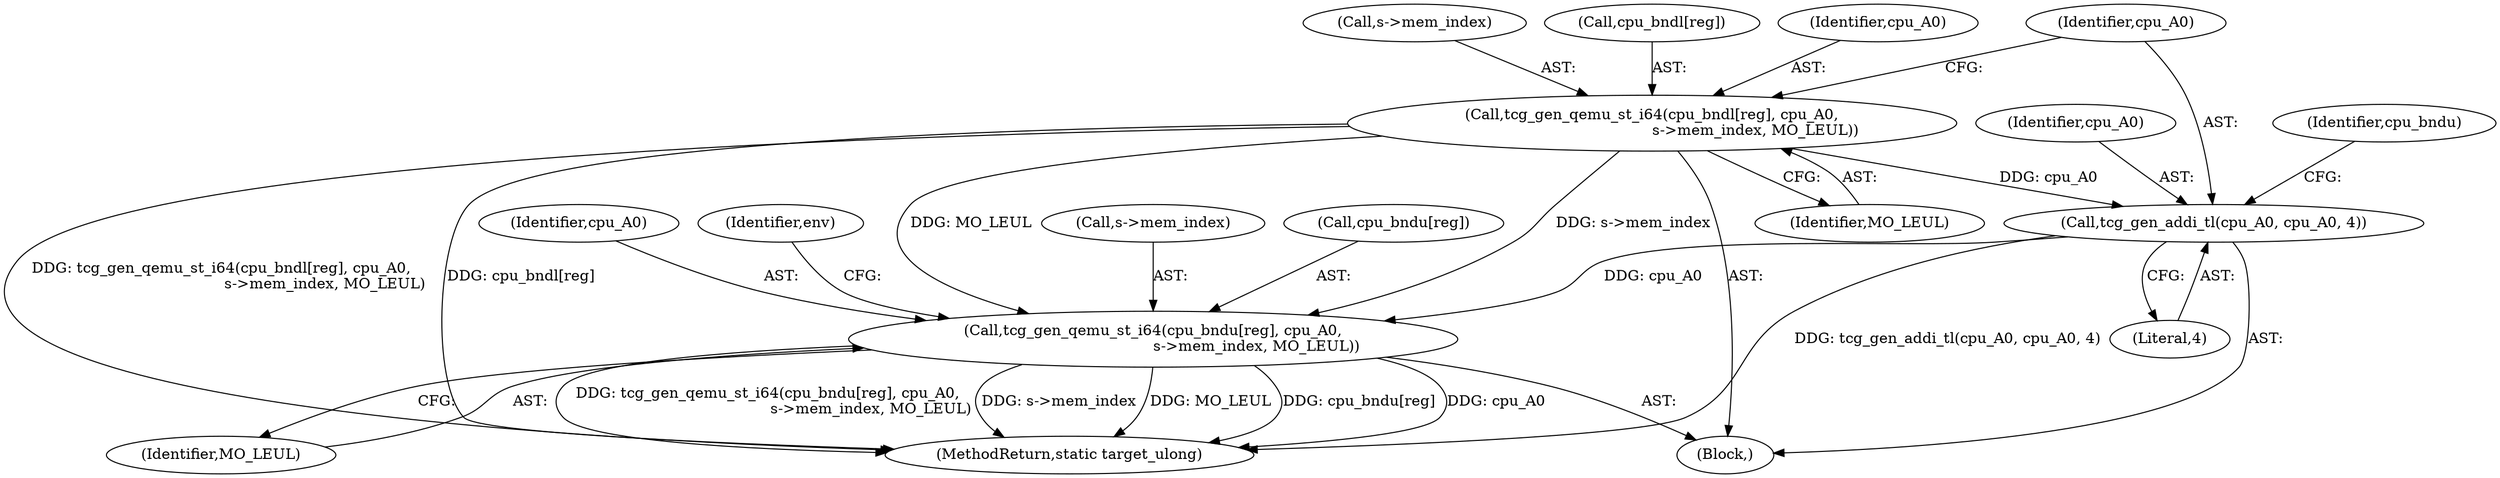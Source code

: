 digraph "0_qemu_30663fd26c0307e414622c7a8607fbc04f92ec14@array" {
"1010622" [label="(Call,tcg_gen_qemu_st_i64(cpu_bndl[reg], cpu_A0,\n                                            s->mem_index, MO_LEUL))"];
"1010631" [label="(Call,tcg_gen_addi_tl(cpu_A0, cpu_A0, 4))"];
"1010635" [label="(Call,tcg_gen_qemu_st_i64(cpu_bndu[reg], cpu_A0,\n                                            s->mem_index, MO_LEUL))"];
"1010623" [label="(Call,cpu_bndl[reg])"];
"1010637" [label="(Identifier,cpu_bndu)"];
"1010633" [label="(Identifier,cpu_A0)"];
"1011840" [label="(MethodReturn,static target_ulong)"];
"1010634" [label="(Literal,4)"];
"1010643" [label="(Identifier,MO_LEUL)"];
"1010632" [label="(Identifier,cpu_A0)"];
"1010760" [label="(Identifier,env)"];
"1010626" [label="(Identifier,cpu_A0)"];
"1010627" [label="(Call,s->mem_index)"];
"1010640" [label="(Call,s->mem_index)"];
"1010635" [label="(Call,tcg_gen_qemu_st_i64(cpu_bndu[reg], cpu_A0,\n                                            s->mem_index, MO_LEUL))"];
"1010630" [label="(Identifier,MO_LEUL)"];
"1010622" [label="(Call,tcg_gen_qemu_st_i64(cpu_bndl[reg], cpu_A0,\n                                            s->mem_index, MO_LEUL))"];
"1010621" [label="(Block,)"];
"1010636" [label="(Call,cpu_bndu[reg])"];
"1010631" [label="(Call,tcg_gen_addi_tl(cpu_A0, cpu_A0, 4))"];
"1010639" [label="(Identifier,cpu_A0)"];
"1010622" -> "1010621"  [label="AST: "];
"1010622" -> "1010630"  [label="CFG: "];
"1010623" -> "1010622"  [label="AST: "];
"1010626" -> "1010622"  [label="AST: "];
"1010627" -> "1010622"  [label="AST: "];
"1010630" -> "1010622"  [label="AST: "];
"1010632" -> "1010622"  [label="CFG: "];
"1010622" -> "1011840"  [label="DDG: tcg_gen_qemu_st_i64(cpu_bndl[reg], cpu_A0,\n                                            s->mem_index, MO_LEUL)"];
"1010622" -> "1011840"  [label="DDG: cpu_bndl[reg]"];
"1010622" -> "1010631"  [label="DDG: cpu_A0"];
"1010622" -> "1010635"  [label="DDG: s->mem_index"];
"1010622" -> "1010635"  [label="DDG: MO_LEUL"];
"1010631" -> "1010621"  [label="AST: "];
"1010631" -> "1010634"  [label="CFG: "];
"1010632" -> "1010631"  [label="AST: "];
"1010633" -> "1010631"  [label="AST: "];
"1010634" -> "1010631"  [label="AST: "];
"1010637" -> "1010631"  [label="CFG: "];
"1010631" -> "1011840"  [label="DDG: tcg_gen_addi_tl(cpu_A0, cpu_A0, 4)"];
"1010631" -> "1010635"  [label="DDG: cpu_A0"];
"1010635" -> "1010621"  [label="AST: "];
"1010635" -> "1010643"  [label="CFG: "];
"1010636" -> "1010635"  [label="AST: "];
"1010639" -> "1010635"  [label="AST: "];
"1010640" -> "1010635"  [label="AST: "];
"1010643" -> "1010635"  [label="AST: "];
"1010760" -> "1010635"  [label="CFG: "];
"1010635" -> "1011840"  [label="DDG: s->mem_index"];
"1010635" -> "1011840"  [label="DDG: MO_LEUL"];
"1010635" -> "1011840"  [label="DDG: cpu_bndu[reg]"];
"1010635" -> "1011840"  [label="DDG: cpu_A0"];
"1010635" -> "1011840"  [label="DDG: tcg_gen_qemu_st_i64(cpu_bndu[reg], cpu_A0,\n                                            s->mem_index, MO_LEUL)"];
}
